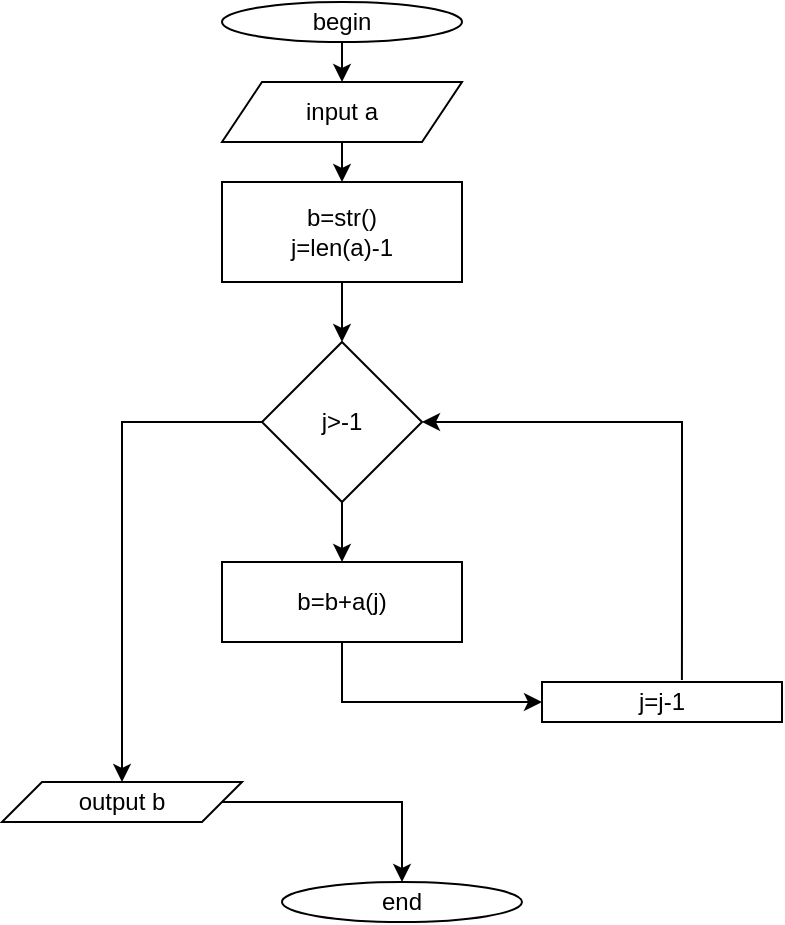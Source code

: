 <mxfile version="20.8.10" type="device"><diagram name="Page-1" id="-5OpKg4qqZMTuZYFjGov"><mxGraphModel dx="519" dy="516" grid="1" gridSize="10" guides="1" tooltips="1" connect="1" arrows="1" fold="1" page="1" pageScale="1" pageWidth="850" pageHeight="1100" math="0" shadow="0"><root><mxCell id="0"/><mxCell id="1" parent="0"/><mxCell id="j7nPFqHmFIbmUaASUxKi-1" value="begin" style="ellipse;whiteSpace=wrap;html=1;" vertex="1" parent="1"><mxGeometry x="210" y="10" width="120" height="20" as="geometry"/></mxCell><mxCell id="j7nPFqHmFIbmUaASUxKi-3" style="edgeStyle=orthogonalEdgeStyle;rounded=0;orthogonalLoop=1;jettySize=auto;html=1;exitX=0.5;exitY=1;exitDx=0;exitDy=0;" edge="1" parent="1" source="j7nPFqHmFIbmUaASUxKi-1" target="j7nPFqHmFIbmUaASUxKi-1"><mxGeometry relative="1" as="geometry"/></mxCell><mxCell id="j7nPFqHmFIbmUaASUxKi-4" value="" style="endArrow=classic;html=1;rounded=0;exitX=0.5;exitY=1;exitDx=0;exitDy=0;" edge="1" parent="1" source="j7nPFqHmFIbmUaASUxKi-1"><mxGeometry width="50" height="50" relative="1" as="geometry"><mxPoint x="280" y="120" as="sourcePoint"/><mxPoint x="270" y="50" as="targetPoint"/></mxGeometry></mxCell><mxCell id="j7nPFqHmFIbmUaASUxKi-5" value="input a" style="shape=parallelogram;perimeter=parallelogramPerimeter;whiteSpace=wrap;html=1;fixedSize=1;" vertex="1" parent="1"><mxGeometry x="210" y="50" width="120" height="30" as="geometry"/></mxCell><mxCell id="j7nPFqHmFIbmUaASUxKi-6" value="b=str()&lt;br&gt;j=len(a)-1" style="rounded=0;whiteSpace=wrap;html=1;" vertex="1" parent="1"><mxGeometry x="210" y="100" width="120" height="50" as="geometry"/></mxCell><mxCell id="j7nPFqHmFIbmUaASUxKi-7" value="" style="endArrow=classic;html=1;rounded=0;exitX=0.5;exitY=1;exitDx=0;exitDy=0;" edge="1" parent="1" source="j7nPFqHmFIbmUaASUxKi-5" target="j7nPFqHmFIbmUaASUxKi-6"><mxGeometry width="50" height="50" relative="1" as="geometry"><mxPoint x="160" y="300" as="sourcePoint"/><mxPoint x="210" y="250" as="targetPoint"/></mxGeometry></mxCell><mxCell id="j7nPFqHmFIbmUaASUxKi-8" value="" style="endArrow=classic;html=1;rounded=0;exitX=0.5;exitY=1;exitDx=0;exitDy=0;" edge="1" parent="1" source="j7nPFqHmFIbmUaASUxKi-6"><mxGeometry width="50" height="50" relative="1" as="geometry"><mxPoint x="250" y="290" as="sourcePoint"/><mxPoint x="270" y="180" as="targetPoint"/></mxGeometry></mxCell><mxCell id="j7nPFqHmFIbmUaASUxKi-9" value="j&amp;gt;-1" style="rhombus;whiteSpace=wrap;html=1;" vertex="1" parent="1"><mxGeometry x="230" y="180" width="80" height="80" as="geometry"/></mxCell><mxCell id="j7nPFqHmFIbmUaASUxKi-10" value="" style="endArrow=classic;html=1;rounded=0;exitX=0.5;exitY=1;exitDx=0;exitDy=0;" edge="1" parent="1" source="j7nPFqHmFIbmUaASUxKi-9"><mxGeometry width="50" height="50" relative="1" as="geometry"><mxPoint x="270" y="320" as="sourcePoint"/><mxPoint x="270" y="290" as="targetPoint"/></mxGeometry></mxCell><mxCell id="j7nPFqHmFIbmUaASUxKi-11" value="b=b+a(j)" style="rounded=0;whiteSpace=wrap;html=1;" vertex="1" parent="1"><mxGeometry x="210" y="290" width="120" height="40" as="geometry"/></mxCell><mxCell id="j7nPFqHmFIbmUaASUxKi-12" value="" style="endArrow=classic;html=1;rounded=0;exitX=0.5;exitY=1;exitDx=0;exitDy=0;" edge="1" parent="1" source="j7nPFqHmFIbmUaASUxKi-11"><mxGeometry width="50" height="50" relative="1" as="geometry"><mxPoint x="380" y="400" as="sourcePoint"/><mxPoint x="370" y="360" as="targetPoint"/><Array as="points"><mxPoint x="270" y="360"/></Array></mxGeometry></mxCell><mxCell id="j7nPFqHmFIbmUaASUxKi-13" value="j=j-1" style="rounded=0;whiteSpace=wrap;html=1;" vertex="1" parent="1"><mxGeometry x="370" y="350" width="120" height="20" as="geometry"/></mxCell><mxCell id="j7nPFqHmFIbmUaASUxKi-14" value="" style="endArrow=classic;html=1;rounded=0;entryX=1;entryY=0.5;entryDx=0;entryDy=0;exitX=0.583;exitY=-0.05;exitDx=0;exitDy=0;exitPerimeter=0;" edge="1" parent="1" source="j7nPFqHmFIbmUaASUxKi-13" target="j7nPFqHmFIbmUaASUxKi-9"><mxGeometry width="50" height="50" relative="1" as="geometry"><mxPoint x="440" y="340" as="sourcePoint"/><mxPoint x="450" y="230" as="targetPoint"/><Array as="points"><mxPoint x="440" y="310"/><mxPoint x="440" y="220"/></Array></mxGeometry></mxCell><mxCell id="j7nPFqHmFIbmUaASUxKi-16" value="" style="endArrow=classic;html=1;rounded=0;exitX=0;exitY=0.5;exitDx=0;exitDy=0;" edge="1" parent="1" source="j7nPFqHmFIbmUaASUxKi-9"><mxGeometry width="50" height="50" relative="1" as="geometry"><mxPoint x="140" y="170" as="sourcePoint"/><mxPoint x="160" y="400" as="targetPoint"/><Array as="points"><mxPoint x="160" y="220"/></Array></mxGeometry></mxCell><mxCell id="j7nPFqHmFIbmUaASUxKi-17" value="output b" style="shape=parallelogram;perimeter=parallelogramPerimeter;whiteSpace=wrap;html=1;fixedSize=1;" vertex="1" parent="1"><mxGeometry x="100" y="400" width="120" height="20" as="geometry"/></mxCell><mxCell id="j7nPFqHmFIbmUaASUxKi-19" value="end" style="ellipse;whiteSpace=wrap;html=1;" vertex="1" parent="1"><mxGeometry x="240" y="450" width="120" height="20" as="geometry"/></mxCell><mxCell id="j7nPFqHmFIbmUaASUxKi-20" value="" style="endArrow=classic;html=1;rounded=0;exitX=1;exitY=0.5;exitDx=0;exitDy=0;entryX=0.5;entryY=0;entryDx=0;entryDy=0;" edge="1" parent="1" source="j7nPFqHmFIbmUaASUxKi-17" target="j7nPFqHmFIbmUaASUxKi-19"><mxGeometry width="50" height="50" relative="1" as="geometry"><mxPoint x="300" y="420" as="sourcePoint"/><mxPoint x="350" y="370" as="targetPoint"/><Array as="points"><mxPoint x="300" y="410"/></Array></mxGeometry></mxCell></root></mxGraphModel></diagram></mxfile>